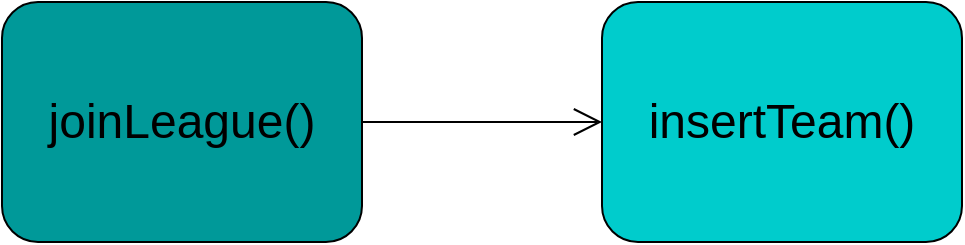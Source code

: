 <mxfile version="15.4.0" type="device"><diagram id="Dxfi2e06v-12b81nusku" name="Page-1"><mxGraphModel dx="1346" dy="812" grid="1" gridSize="10" guides="1" tooltips="1" connect="1" arrows="1" fold="1" page="1" pageScale="1" pageWidth="827" pageHeight="1169" math="0" shadow="0"><root><mxCell id="0"/><mxCell id="1" parent="0"/><mxCell id="BB3nub-foRgKX6k_h7rL-1" value="&lt;font style=&quot;font-size: 24px&quot;&gt;joinLeague()&lt;/font&gt;" style="rounded=1;whiteSpace=wrap;html=1;fillColor=#009999;" parent="1" vertex="1"><mxGeometry x="120" y="120" width="180" height="120" as="geometry"/></mxCell><mxCell id="BB3nub-foRgKX6k_h7rL-2" value="&lt;span style=&quot;font-size: 24px&quot;&gt;insertTeam()&lt;/span&gt;" style="rounded=1;whiteSpace=wrap;html=1;fillColor=#00CCCC;" parent="1" vertex="1"><mxGeometry x="420" y="120" width="180" height="120" as="geometry"/></mxCell><mxCell id="BB3nub-foRgKX6k_h7rL-3" value="" style="endArrow=open;endFill=1;endSize=12;html=1;rounded=0;edgeStyle=orthogonalEdgeStyle;exitX=1;exitY=0.5;exitDx=0;exitDy=0;" parent="1" source="BB3nub-foRgKX6k_h7rL-1" edge="1"><mxGeometry width="160" relative="1" as="geometry"><mxPoint x="340" y="360" as="sourcePoint"/><mxPoint x="420" y="180" as="targetPoint"/></mxGeometry></mxCell></root></mxGraphModel></diagram></mxfile>